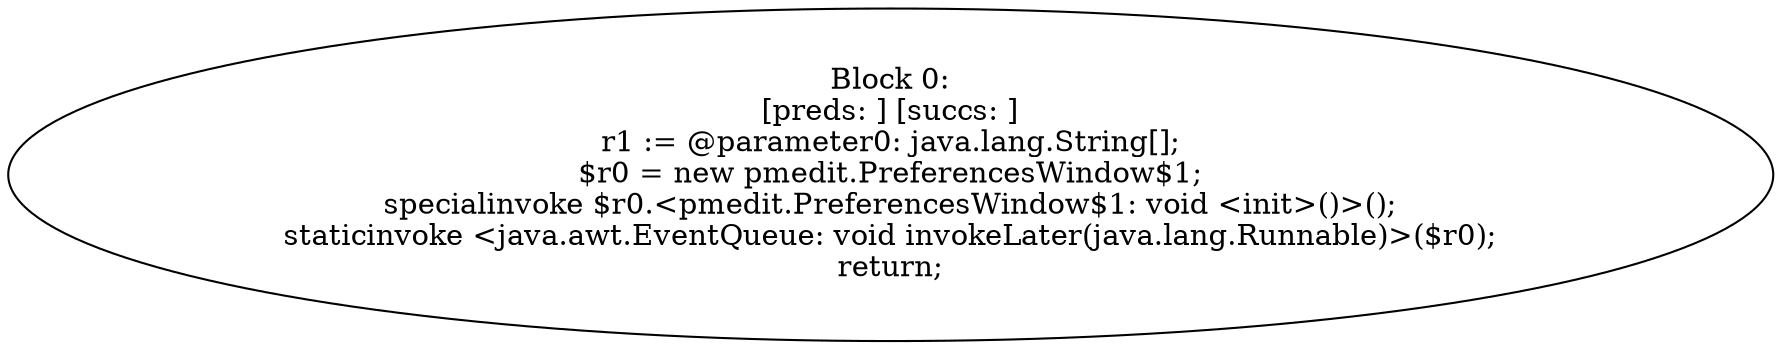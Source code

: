 digraph "unitGraph" {
    "Block 0:
[preds: ] [succs: ]
r1 := @parameter0: java.lang.String[];
$r0 = new pmedit.PreferencesWindow$1;
specialinvoke $r0.<pmedit.PreferencesWindow$1: void <init>()>();
staticinvoke <java.awt.EventQueue: void invokeLater(java.lang.Runnable)>($r0);
return;
"
}
